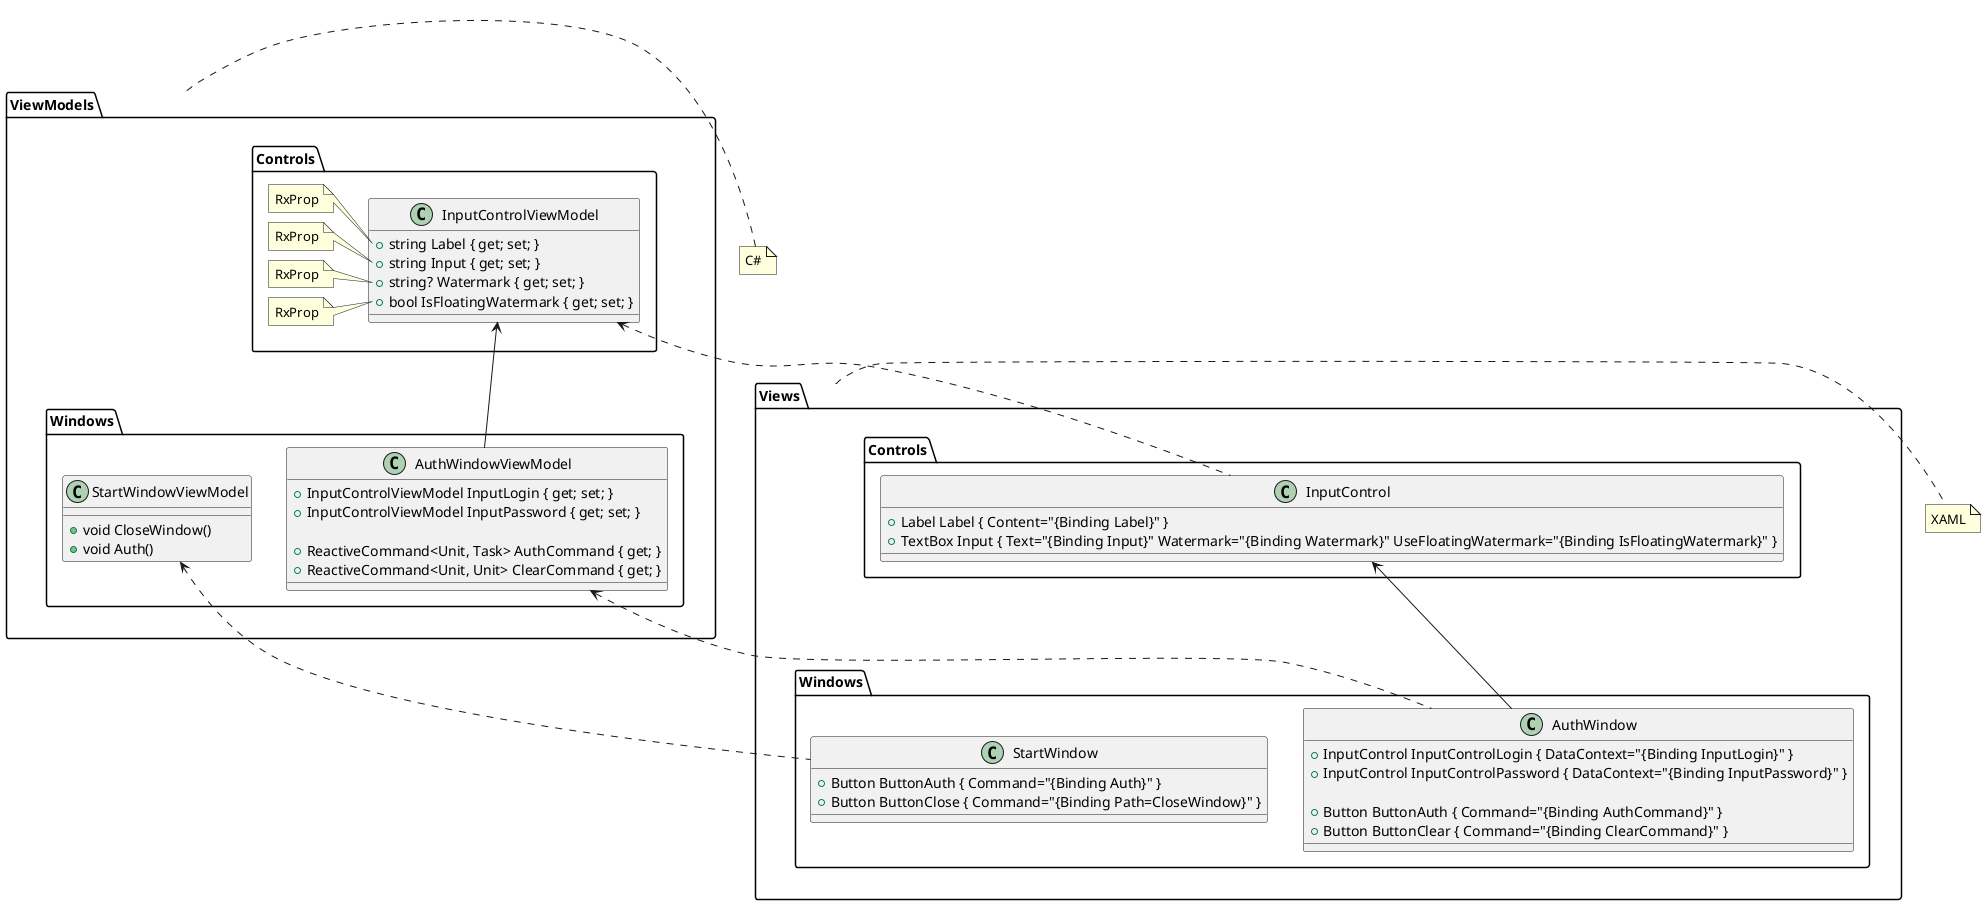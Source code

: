 @startuml


package Views {
    package Windows {
        class StartWindow {
            + Button ButtonAuth { Command="{Binding Auth}" }
            + Button ButtonClose { Command="{Binding Path=CloseWindow}" }
        }
        
        class AuthWindow {
            + InputControl InputControlLogin { DataContext="{Binding InputLogin}" }
            + InputControl InputControlPassword { DataContext="{Binding InputPassword}" }
                    
            + Button ButtonAuth { Command="{Binding AuthCommand}" }
            + Button ButtonClear { Command="{Binding ClearCommand}" }
        }
    }
    
    package  Controls {
        class InputControl {
            + Label Label { Content="{Binding Label}" }
            + TextBox Input { Text="{Binding Input}" Watermark="{Binding Watermark}" UseFloatingWatermark="{Binding IsFloatingWatermark}" }
        }
    } 
}
note right of Views: XAML

package ViewModels {
    package Controls {
        class InputControlViewModel {
            + string Label { get; set; }
            + string Input { get; set; }
            + string? Watermark { get; set; }
            + bool IsFloatingWatermark { get; set; }
        }
        note left of InputControlViewModel::Label
            RxProp
        end note
        note left of InputControlViewModel::Input
            RxProp
        end note
        note left of InputControlViewModel::Watermark
            RxProp
        end note
        note left of InputControlViewModel::IsFloatingWatermark
            RxProp
        end note
    }
    
    package Windows {
        class StartWindowViewModel {
            + void CloseWindow()
            + void Auth()
        }
        
        class AuthWindowViewModel {
            + InputControlViewModel InputLogin { get; set; }
            + InputControlViewModel InputPassword { get; set; }
            
            + ReactiveCommand<Unit, Task> AuthCommand { get; }
            + ReactiveCommand<Unit, Unit> ClearCommand { get; } 
        }
    }
}
note left of ViewModels
C#
end note

InputControlViewModel <.. InputControl

StartWindowViewModel <.. StartWindow
AuthWindowViewModel <.. AuthWindow

InputControl <-- AuthWindow
InputControlViewModel <-- AuthWindowViewModel

@enduml